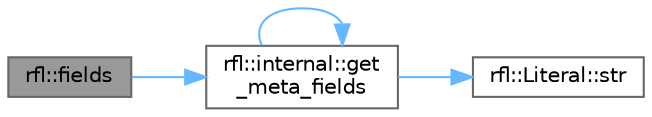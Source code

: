 digraph "rfl::fields"
{
 // LATEX_PDF_SIZE
  bgcolor="transparent";
  edge [fontname=Helvetica,fontsize=10,labelfontname=Helvetica,labelfontsize=10];
  node [fontname=Helvetica,fontsize=10,shape=box,height=0.2,width=0.4];
  rankdir="LR";
  Node1 [id="Node000001",label="rfl::fields",height=0.2,width=0.4,color="gray40", fillcolor="grey60", style="filled", fontcolor="black",tooltip="Returns meta-information about the fields."];
  Node1 -> Node2 [id="edge1_Node000001_Node000002",color="steelblue1",style="solid",tooltip=" "];
  Node2 [id="Node000002",label="rfl::internal::get\l_meta_fields",height=0.2,width=0.4,color="grey40", fillcolor="white", style="filled",URL="$namespacerfl_1_1internal.html#afd31c72d6705126165ba15ef9abee05b",tooltip=" "];
  Node2 -> Node2 [id="edge2_Node000002_Node000002",color="steelblue1",style="solid",tooltip=" "];
  Node2 -> Node3 [id="edge3_Node000002_Node000003",color="steelblue1",style="solid",tooltip=" "];
  Node3 [id="Node000003",label="rfl::Literal::str",height=0.2,width=0.4,color="grey40", fillcolor="white", style="filled",URL="$classrfl_1_1_literal.html#a873e9df4ac0187660e610639dba97e6e",tooltip="Alias for .name()."];
}

